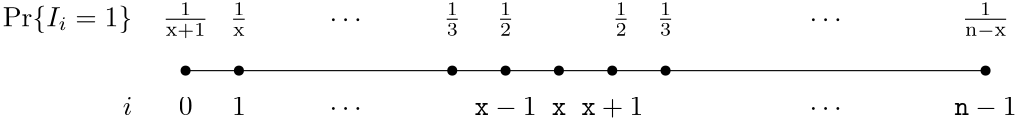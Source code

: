<?xml version="1.0"?>
<!DOCTYPE ipe SYSTEM "ipe.dtd">
<ipe version="70010" creator="Ipe 7.0.10">
<info created="D:20120110130916" modified="D:20120110140201"/>
<ipestyle name="basic">
<symbol name="arrow/arc(spx)">
<path stroke="sym-stroke" fill="sym-stroke" pen="sym-pen">
0 0 m
-1 0.333 l
-1 -0.333 l
h
</path>
</symbol>
<symbol name="arrow/farc(spx)">
<path stroke="sym-stroke" fill="white" pen="sym-pen">
0 0 m
-1 0.333 l
-1 -0.333 l
h
</path>
</symbol>
<symbol name="mark/circle(sx)" transformations="translations">
<path fill="sym-stroke">
0.6 0 0 0.6 0 0 e
0.4 0 0 0.4 0 0 e
</path>
</symbol>
<symbol name="mark/disk(sx)" transformations="translations">
<path fill="sym-stroke">
0.6 0 0 0.6 0 0 e
</path>
</symbol>
<symbol name="mark/fdisk(sfx)" transformations="translations">
<group>
<path fill="sym-stroke" fillrule="eofill">
0.6 0 0 0.6 0 0 e
0.4 0 0 0.4 0 0 e
</path>
<path fill="sym-fill">
0.4 0 0 0.4 0 0 e
</path>
</group>
</symbol>
<symbol name="mark/box(sx)" transformations="translations">
<path fill="sym-stroke" fillrule="eofill">
-0.6 -0.6 m
0.6 -0.6 l
0.6 0.6 l
-0.6 0.6 l
h
-0.4 -0.4 m
0.4 -0.4 l
0.4 0.4 l
-0.4 0.4 l
h
</path>
</symbol>
<symbol name="mark/square(sx)" transformations="translations">
<path fill="sym-stroke">
-0.6 -0.6 m
0.6 -0.6 l
0.6 0.6 l
-0.6 0.6 l
h
</path>
</symbol>
<symbol name="mark/fsquare(sfx)" transformations="translations">
<group>
<path fill="sym-stroke" fillrule="eofill">
-0.6 -0.6 m
0.6 -0.6 l
0.6 0.6 l
-0.6 0.6 l
h
-0.4 -0.4 m
0.4 -0.4 l
0.4 0.4 l
-0.4 0.4 l
h
</path>
<path fill="sym-fill">
-0.4 -0.4 m
0.4 -0.4 l
0.4 0.4 l
-0.4 0.4 l
h
</path>
</group>
</symbol>
<symbol name="mark/cross(sx)" transformations="translations">
<group>
<path fill="sym-stroke">
-0.43 -0.57 m
0.57 0.43 l
0.43 0.57 l
-0.57 -0.43 l
h
</path>
<path fill="sym-stroke">
-0.43 0.57 m
0.57 -0.43 l
0.43 -0.57 l
-0.57 0.43 l
h
</path>
</group>
</symbol>
<symbol name="arrow/fnormal(spx)">
<path stroke="sym-stroke" fill="white" pen="sym-pen">
0 0 m
-1 0.333 l
-1 -0.333 l
h
</path>
</symbol>
<symbol name="arrow/pointed(spx)">
<path stroke="sym-stroke" fill="sym-stroke" pen="sym-pen">
0 0 m
-1 0.333 l
-0.8 0 l
-1 -0.333 l
h
</path>
</symbol>
<symbol name="arrow/fpointed(spx)">
<path stroke="sym-stroke" fill="white" pen="sym-pen">
0 0 m
-1 0.333 l
-0.8 0 l
-1 -0.333 l
h
</path>
</symbol>
<symbol name="arrow/linear(spx)">
<path stroke="sym-stroke" pen="sym-pen">
-1 0.333 m
0 0 l
-1 -0.333 l
</path>
</symbol>
<symbol name="arrow/fdouble(spx)">
<path stroke="sym-stroke" fill="white" pen="sym-pen">
0 0 m
-1 0.333 l
-1 -0.333 l
h
-1 0 m
-2 0.333 l
-2 -0.333 l
h
</path>
</symbol>
<symbol name="arrow/double(spx)">
<path stroke="sym-stroke" fill="sym-stroke" pen="sym-pen">
0 0 m
-1 0.333 l
-1 -0.333 l
h
-1 0 m
-2 0.333 l
-2 -0.333 l
h
</path>
</symbol>
<pen name="heavier" value="0.8"/>
<pen name="fat" value="1.2"/>
<pen name="ultrafat" value="2"/>
<symbolsize name="large" value="5"/>
<symbolsize name="small" value="2"/>
<symbolsize name="tiny" value="1.1"/>
<arrowsize name="large" value="10"/>
<arrowsize name="small" value="5"/>
<arrowsize name="tiny" value="3"/>
<color name="red" value="1 0 0"/>
<color name="green" value="0 1 0"/>
<color name="blue" value="0 0 1"/>
<color name="yellow" value="1 1 0"/>
<color name="orange" value="1 0.647 0"/>
<color name="gold" value="1 0.843 0"/>
<color name="purple" value="0.627 0.125 0.941"/>
<color name="gray" value="0.745"/>
<color name="brown" value="0.647 0.165 0.165"/>
<color name="navy" value="0 0 0.502"/>
<color name="pink" value="1 0.753 0.796"/>
<color name="seagreen" value="0.18 0.545 0.341"/>
<color name="turquoise" value="0.251 0.878 0.816"/>
<color name="violet" value="0.933 0.51 0.933"/>
<color name="darkblue" value="0 0 0.545"/>
<color name="darkcyan" value="0 0.545 0.545"/>
<color name="darkgray" value="0.663"/>
<color name="darkgreen" value="0 0.392 0"/>
<color name="darkmagenta" value="0.545 0 0.545"/>
<color name="darkorange" value="1 0.549 0"/>
<color name="darkred" value="0.545 0 0"/>
<color name="lightblue" value="0.678 0.847 0.902"/>
<color name="lightcyan" value="0.878 1 1"/>
<color name="lightgray" value="0.827"/>
<color name="lightgreen" value="0.565 0.933 0.565"/>
<color name="lightyellow" value="1 1 0.878"/>
<dashstyle name="dashed" value="[4] 0"/>
<dashstyle name="dotted" value="[1 3] 0"/>
<dashstyle name="dash dotted" value="[4 2 1 2] 0"/>
<dashstyle name="dash dot dotted" value="[4 2 1 2 1 2] 0"/>
<textsize name="large" value="\large"/>
<textsize name="small" value="\small"/>
<textsize name="tiny" value="\tiny"/>
<textsize name="Large" value="\Large"/>
<textsize name="LARGE" value="\LARGE"/>
<textsize name="huge" value="\huge"/>
<textsize name="Huge" value="\Huge"/>
<textsize name="footnote" value="\footnotesize"/>
<textstyle name="center" begin="\begin{center}" end="\end{center}"/>
<textstyle name="itemize" begin="\begin{itemize}" end="\end{itemize}"/>
<textstyle name="item" begin="\begin{itemize}\item{}" end="\end{itemize}"/>
<gridsize name="4 pts" value="4"/>
<gridsize name="8 pts (~3 mm)" value="8"/>
<gridsize name="16 pts (~6 mm)" value="16"/>
<gridsize name="32 pts (~12 mm)" value="32"/>
<gridsize name="10 pts (~3.5 mm)" value="10"/>
<gridsize name="20 pts (~7 mm)" value="20"/>
<gridsize name="14 pts (~5 mm)" value="14"/>
<gridsize name="28 pts (~10 mm)" value="28"/>
<gridsize name="56 pts (~20 mm)" value="56"/>
<anglesize name="90 deg" value="90"/>
<anglesize name="60 deg" value="60"/>
<anglesize name="45 deg" value="45"/>
<anglesize name="30 deg" value="30"/>
<anglesize name="22.5 deg" value="22.5"/>
<tiling name="falling" angle="-60" step="4" width="1"/>
<tiling name="rising" angle="30" step="4" width="1"/>
</ipestyle>
<page>
<layer name="alpha"/>
<view layers="alpha" active="alpha"/>
<path layer="alpha" matrix="1.2 0 0 1 -46.1968 0" stroke="black">
176 192 m
416 192 l
</path>
<use matrix="1.2 0 0 1 -46.1968 0" name="mark/disk(sx)" pos="176 192" size="normal" stroke="black"/>
<use matrix="1.2 0 0 1 -46.1968 0" name="mark/disk(sx)" pos="192 192" size="normal" stroke="black"/>
<use matrix="1.2 0 0 1 -46.1968 0" name="mark/disk(sx)" pos="272 192" size="normal" stroke="black"/>
<use matrix="1.2 0 0 1 -46.1968 0" name="mark/disk(sx)" pos="288 192" size="normal" stroke="black"/>
<use matrix="1.2 0 0 1 -46.1968 0" name="mark/disk(sx)" pos="416 192" size="normal" stroke="black"/>
<use matrix="1.2 0 0 1 -46.1968 0" name="mark/disk(sx)" pos="304 192" size="normal" stroke="black"/>
<text matrix="1.2 0 0 1 -46.1968 0" transformations="translations" pos="176 176" stroke="black" type="label" width="4.981" height="6.42" depth="0" halign="center" valign="baseline">$0$</text>
<text matrix="1.2 0 0 1 -26.9968 0" transformations="translations" pos="176 176" stroke="black" type="label" width="4.981" height="6.42" depth="0" halign="center" valign="baseline">$1$</text>
<text matrix="1.2 0 0 1 69.0032 0" transformations="translations" pos="176 176" stroke="black" type="label" width="22.388" height="6.421" depth="0.83" halign="center" valign="baseline">$\mathtt{x}-1$</text>
<text matrix="1.2 0 0 1 88.2032 0" transformations="translations" pos="176 176" stroke="black" type="label" width="5.23" height="4.289" depth="0" halign="center" valign="baseline">$\mathtt{x}$</text>
<text matrix="1.2 0 0 1 107.403 0" transformations="translations" pos="176 176" stroke="black" type="label" width="22.388" height="6.421" depth="0.83" halign="center" valign="baseline">$\mathtt{x}+1$</text>
<text matrix="1.2 0 0 1 241.803 0" transformations="translations" pos="176 176" stroke="black" type="label" width="22.388" height="6.421" depth="0.83" halign="center" valign="baseline">$\mathtt{n}-1$</text>
<text matrix="1.2 0 0 1 -46.1968 0" transformations="translations" pos="272 208" stroke="black" type="label" width="6.362" height="8.422" depth="3.43" halign="center" valign="baseline">$\frac{1}{2}$</text>
<text matrix="1.2 0 0 1 -46.1968 0" transformations="translations" pos="304 208" stroke="black" type="label" width="6.362" height="8.422" depth="3.43" valign="baseline">$\frac{1}{2}$</text>
<text matrix="1.2 0 0 1 -65.3968 0" transformations="translations" pos="272 208" stroke="black" type="label" width="6.362" height="8.422" depth="3.43" halign="center" valign="baseline">$\frac{1}{3}$</text>
<text matrix="1.2 0 0 1 11.4032 0" transformations="translations" pos="272 208" stroke="black" type="label" width="6.362" height="8.422" depth="3.43" halign="center" valign="baseline">$\frac{1}{3}$</text>
<use matrix="1.2 0 0 1 -46.1968 0" name="mark/disk(sx)" pos="256 192" size="normal" stroke="black"/>
<use matrix="1.2 0 0 1 -46.1968 0" name="mark/disk(sx)" pos="320 192" size="normal" stroke="black"/>
<text matrix="1.2 0 0 1 -161.397 0" transformations="translations" pos="272 208" stroke="black" type="label" width="16.664" height="8.413" depth="4.27" halign="center" valign="baseline">$\frac{1}{\mathrm{x}+1}$</text>
<text matrix="1.2 0 0 1 -142.197 0" transformations="translations" pos="272 208" stroke="black" type="label" width="6.577" height="8.422" depth="3.43" halign="center" valign="baseline">$\frac{1}{\mathrm{x}}$</text>
<text matrix="1.2 0 0 1 126.603 0" transformations="translations" pos="272 208" stroke="black" type="label" width="17.204" height="8.413" depth="4.27" halign="center" valign="baseline">$\frac{1}{\mathrm{n-x}}$</text>
<text matrix="1.2 0 0 1 -26.9968 0" transformations="translations" pos="352 208" stroke="black" type="label" width="11.623" height="4.428" depth="0" halign="center" valign="baseline">$\cdots$</text>
<text matrix="1.2 0 0 1 -26.9968 0" transformations="translations" pos="208 208" stroke="black" type="label" width="11.623" height="4.428" depth="0" halign="center" valign="baseline">$\cdots$</text>
<text matrix="1.2 0 0 1 -26.9968 -32" transformations="translations" pos="208 208" stroke="black" type="label" width="11.623" height="4.428" depth="0" halign="center" valign="baseline">$\cdots$</text>
<text matrix="1.2 0 0 1 -26.9968 -32" transformations="translations" pos="352 208" stroke="black" type="label" width="11.623" height="4.428" depth="0" halign="center" valign="baseline">$\cdots$</text>
<text matrix="1.2 0 0 1 -7.7968 0" transformations="translations" pos="128 176" stroke="black" type="label" width="3.432" height="6.571" depth="0" halign="right" valign="baseline">$i$</text>
<text matrix="1.2 0 0 1 -7.7968 0" transformations="translations" pos="128 208" stroke="black" type="label" width="46.606" height="7.473" depth="2.49" halign="right" valign="baseline">$\Pr\{I_i = 1\}$</text>
</page>
</ipe>
